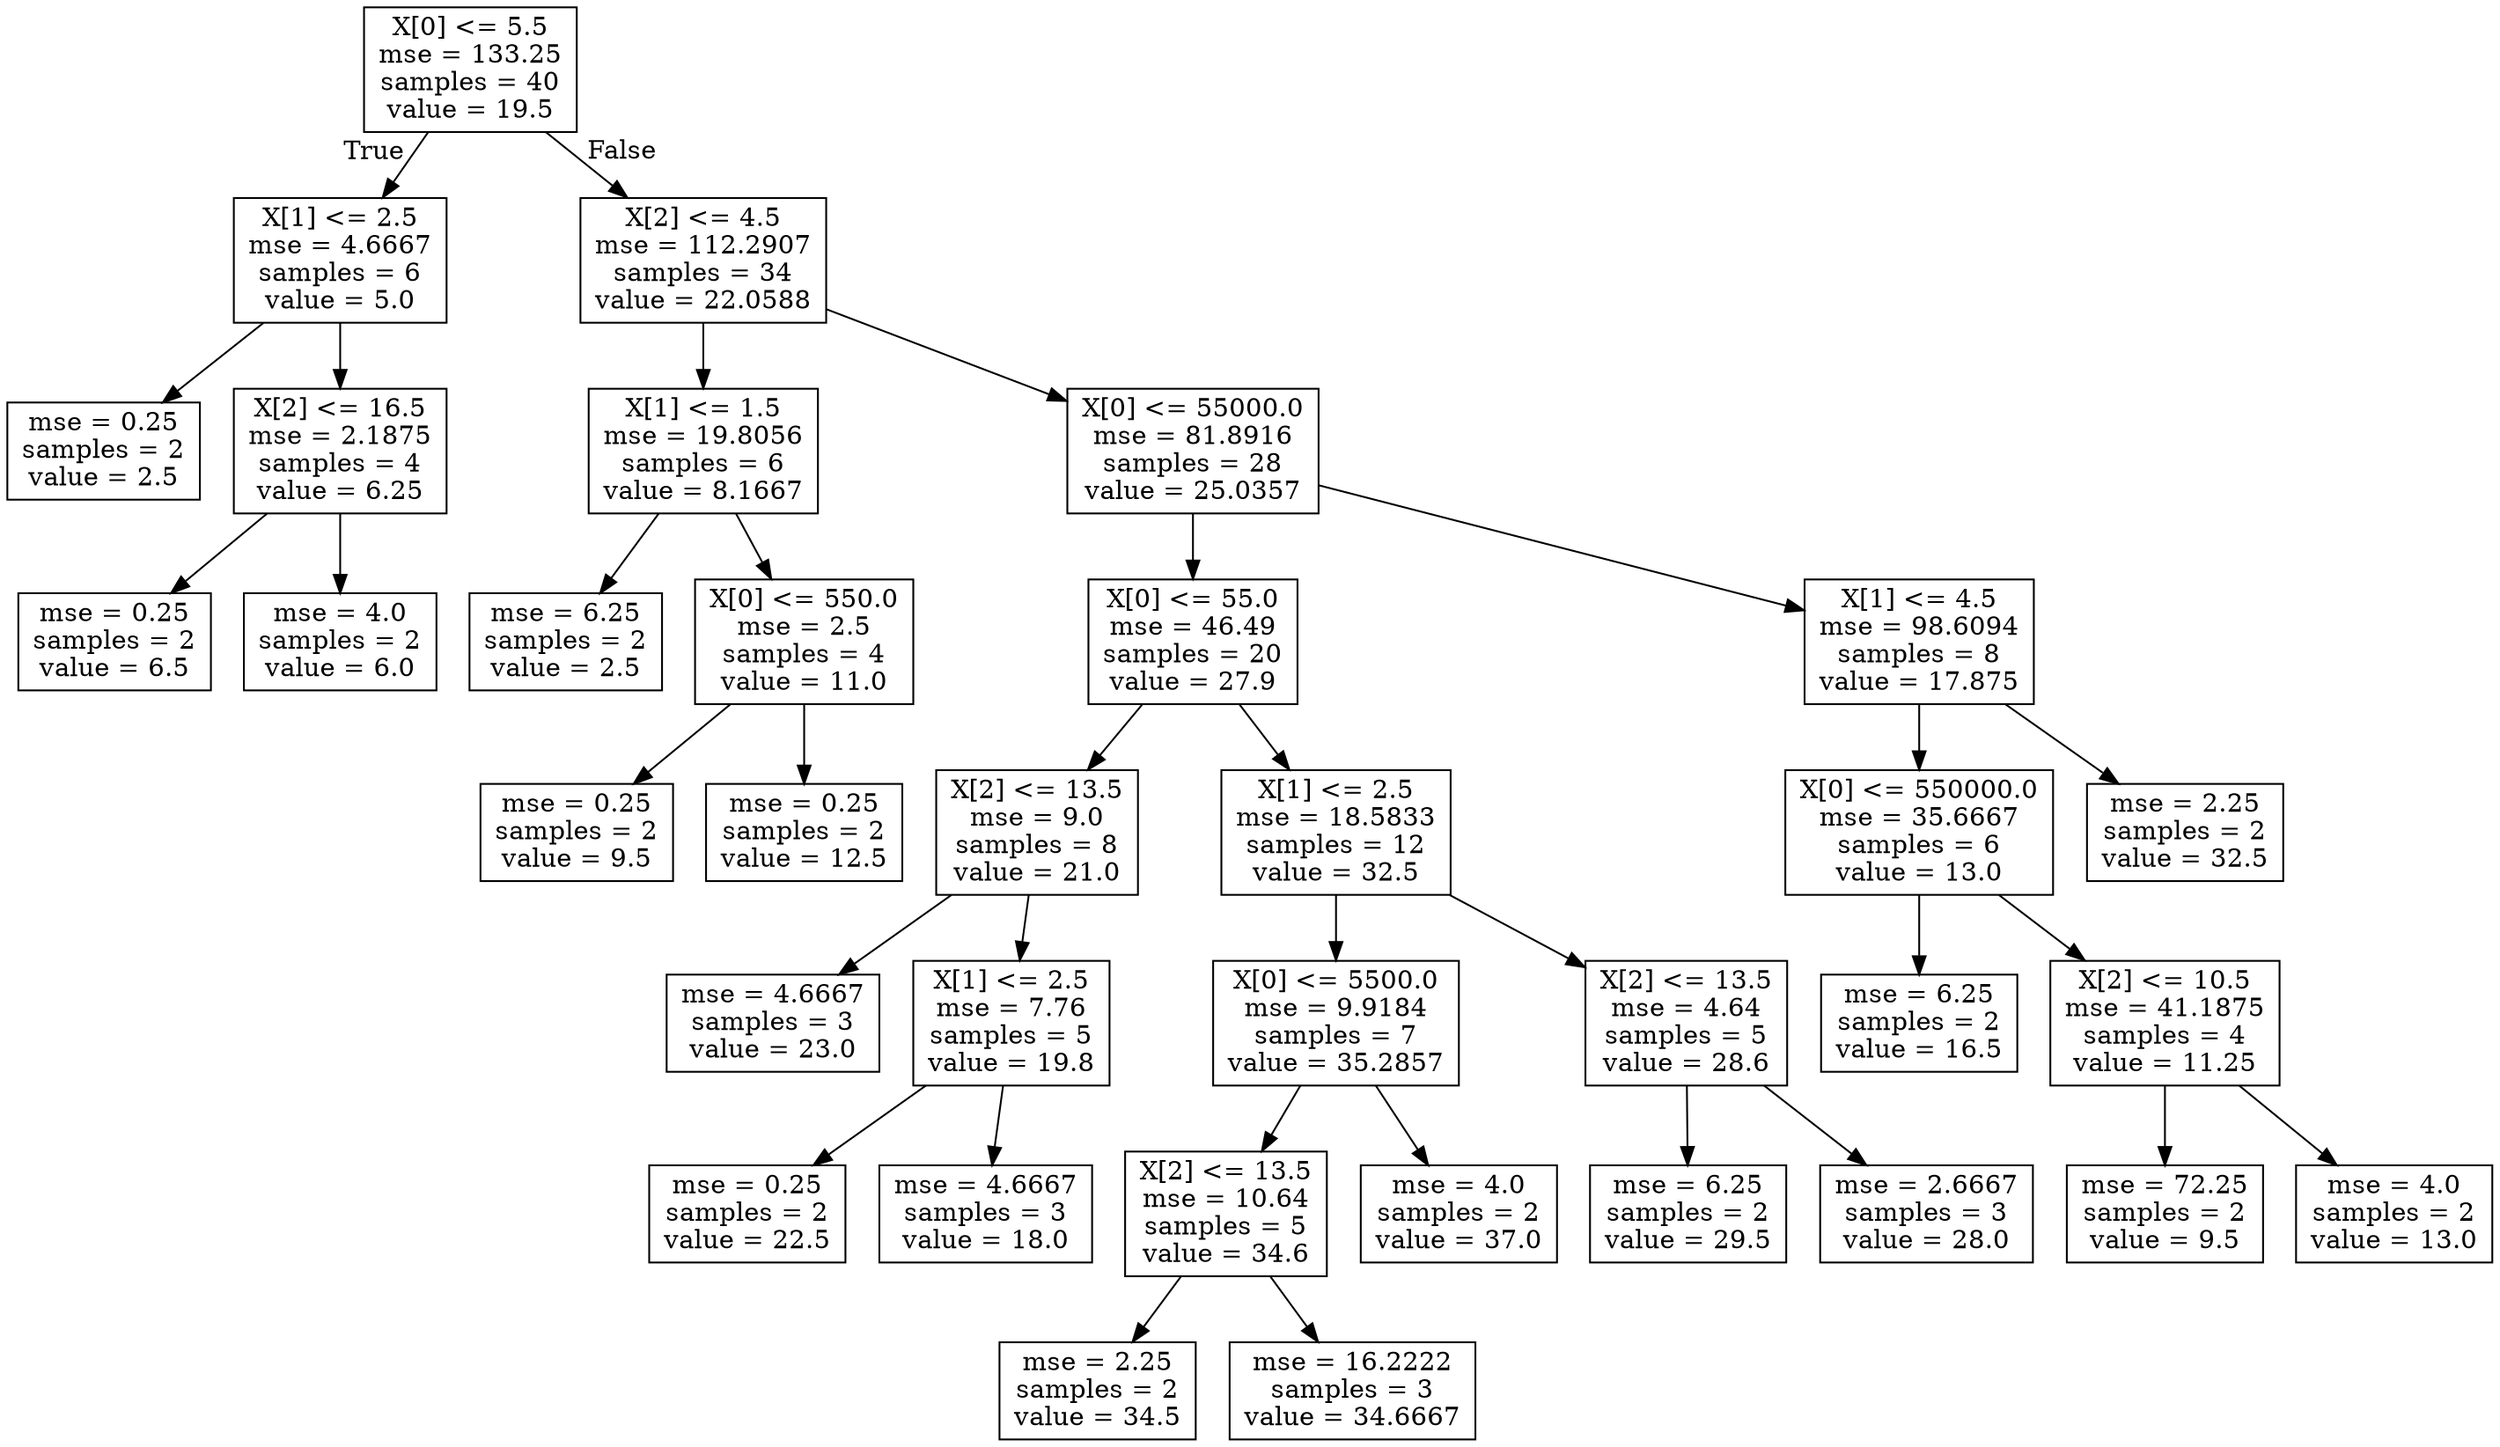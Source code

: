 digraph Tree {
node [shape=box] ;
0 [label="X[0] <= 5.5\nmse = 133.25\nsamples = 40\nvalue = 19.5"] ;
1 [label="X[1] <= 2.5\nmse = 4.6667\nsamples = 6\nvalue = 5.0"] ;
0 -> 1 [labeldistance=2.5, labelangle=45, headlabel="True"] ;
2 [label="mse = 0.25\nsamples = 2\nvalue = 2.5"] ;
1 -> 2 ;
3 [label="X[2] <= 16.5\nmse = 2.1875\nsamples = 4\nvalue = 6.25"] ;
1 -> 3 ;
4 [label="mse = 0.25\nsamples = 2\nvalue = 6.5"] ;
3 -> 4 ;
5 [label="mse = 4.0\nsamples = 2\nvalue = 6.0"] ;
3 -> 5 ;
6 [label="X[2] <= 4.5\nmse = 112.2907\nsamples = 34\nvalue = 22.0588"] ;
0 -> 6 [labeldistance=2.5, labelangle=-45, headlabel="False"] ;
7 [label="X[1] <= 1.5\nmse = 19.8056\nsamples = 6\nvalue = 8.1667"] ;
6 -> 7 ;
8 [label="mse = 6.25\nsamples = 2\nvalue = 2.5"] ;
7 -> 8 ;
9 [label="X[0] <= 550.0\nmse = 2.5\nsamples = 4\nvalue = 11.0"] ;
7 -> 9 ;
10 [label="mse = 0.25\nsamples = 2\nvalue = 9.5"] ;
9 -> 10 ;
11 [label="mse = 0.25\nsamples = 2\nvalue = 12.5"] ;
9 -> 11 ;
12 [label="X[0] <= 55000.0\nmse = 81.8916\nsamples = 28\nvalue = 25.0357"] ;
6 -> 12 ;
13 [label="X[0] <= 55.0\nmse = 46.49\nsamples = 20\nvalue = 27.9"] ;
12 -> 13 ;
14 [label="X[2] <= 13.5\nmse = 9.0\nsamples = 8\nvalue = 21.0"] ;
13 -> 14 ;
15 [label="mse = 4.6667\nsamples = 3\nvalue = 23.0"] ;
14 -> 15 ;
16 [label="X[1] <= 2.5\nmse = 7.76\nsamples = 5\nvalue = 19.8"] ;
14 -> 16 ;
17 [label="mse = 0.25\nsamples = 2\nvalue = 22.5"] ;
16 -> 17 ;
18 [label="mse = 4.6667\nsamples = 3\nvalue = 18.0"] ;
16 -> 18 ;
19 [label="X[1] <= 2.5\nmse = 18.5833\nsamples = 12\nvalue = 32.5"] ;
13 -> 19 ;
20 [label="X[0] <= 5500.0\nmse = 9.9184\nsamples = 7\nvalue = 35.2857"] ;
19 -> 20 ;
21 [label="X[2] <= 13.5\nmse = 10.64\nsamples = 5\nvalue = 34.6"] ;
20 -> 21 ;
22 [label="mse = 2.25\nsamples = 2\nvalue = 34.5"] ;
21 -> 22 ;
23 [label="mse = 16.2222\nsamples = 3\nvalue = 34.6667"] ;
21 -> 23 ;
24 [label="mse = 4.0\nsamples = 2\nvalue = 37.0"] ;
20 -> 24 ;
25 [label="X[2] <= 13.5\nmse = 4.64\nsamples = 5\nvalue = 28.6"] ;
19 -> 25 ;
26 [label="mse = 6.25\nsamples = 2\nvalue = 29.5"] ;
25 -> 26 ;
27 [label="mse = 2.6667\nsamples = 3\nvalue = 28.0"] ;
25 -> 27 ;
28 [label="X[1] <= 4.5\nmse = 98.6094\nsamples = 8\nvalue = 17.875"] ;
12 -> 28 ;
29 [label="X[0] <= 550000.0\nmse = 35.6667\nsamples = 6\nvalue = 13.0"] ;
28 -> 29 ;
30 [label="mse = 6.25\nsamples = 2\nvalue = 16.5"] ;
29 -> 30 ;
31 [label="X[2] <= 10.5\nmse = 41.1875\nsamples = 4\nvalue = 11.25"] ;
29 -> 31 ;
32 [label="mse = 72.25\nsamples = 2\nvalue = 9.5"] ;
31 -> 32 ;
33 [label="mse = 4.0\nsamples = 2\nvalue = 13.0"] ;
31 -> 33 ;
34 [label="mse = 2.25\nsamples = 2\nvalue = 32.5"] ;
28 -> 34 ;
}